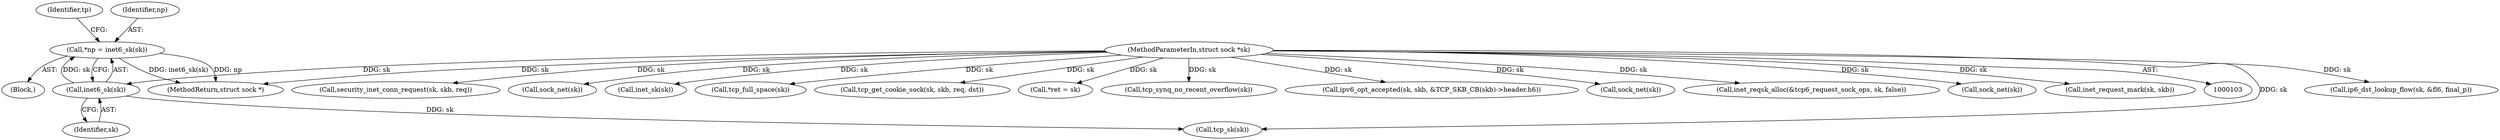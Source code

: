 digraph "0_linux_45f6fad84cc305103b28d73482b344d7f5b76f39_14@pointer" {
"1000111" [label="(Call,*np = inet6_sk(sk))"];
"1000113" [label="(Call,inet6_sk(sk))"];
"1000104" [label="(MethodParameterIn,struct sock *sk)"];
"1000496" [label="(Call,ip6_dst_lookup_flow(sk, &fl6, final_p))"];
"1000226" [label="(Call,security_inet_conn_request(sk, skb, req))"];
"1000542" [label="(Call,sock_net(sk))"];
"1000111" [label="(Call,*np = inet6_sk(sk))"];
"1000117" [label="(Identifier,tp)"];
"1000486" [label="(Call,inet_sk(sk))"];
"1000106" [label="(Block,)"];
"1000509" [label="(Call,tcp_full_space(sk))"];
"1000114" [label="(Identifier,sk)"];
"1000547" [label="(Call,tcp_get_cookie_sock(sk, skb, req, dst))"];
"1000560" [label="(MethodReturn,struct sock *)"];
"1000113" [label="(Call,inet6_sk(sk))"];
"1000118" [label="(Call,tcp_sk(sk))"];
"1000135" [label="(Call,*ret = sk)"];
"1000156" [label="(Call,tcp_synq_no_recent_overflow(sk))"];
"1000112" [label="(Identifier,np)"];
"1000269" [label="(Call,ipv6_opt_accepted(sk, skb, &TCP_SKB_CB(skb)->header.h6))"];
"1000172" [label="(Call,sock_net(sk))"];
"1000203" [label="(Call,inet_reqsk_alloc(&tcp6_request_sock_ops, sk, false))"];
"1000177" [label="(Call,sock_net(sk))"];
"1000351" [label="(Call,inet_request_mark(sk, skb))"];
"1000104" [label="(MethodParameterIn,struct sock *sk)"];
"1000111" -> "1000106"  [label="AST: "];
"1000111" -> "1000113"  [label="CFG: "];
"1000112" -> "1000111"  [label="AST: "];
"1000113" -> "1000111"  [label="AST: "];
"1000117" -> "1000111"  [label="CFG: "];
"1000111" -> "1000560"  [label="DDG: np"];
"1000111" -> "1000560"  [label="DDG: inet6_sk(sk)"];
"1000113" -> "1000111"  [label="DDG: sk"];
"1000113" -> "1000114"  [label="CFG: "];
"1000114" -> "1000113"  [label="AST: "];
"1000104" -> "1000113"  [label="DDG: sk"];
"1000113" -> "1000118"  [label="DDG: sk"];
"1000104" -> "1000103"  [label="AST: "];
"1000104" -> "1000560"  [label="DDG: sk"];
"1000104" -> "1000118"  [label="DDG: sk"];
"1000104" -> "1000135"  [label="DDG: sk"];
"1000104" -> "1000156"  [label="DDG: sk"];
"1000104" -> "1000172"  [label="DDG: sk"];
"1000104" -> "1000177"  [label="DDG: sk"];
"1000104" -> "1000203"  [label="DDG: sk"];
"1000104" -> "1000226"  [label="DDG: sk"];
"1000104" -> "1000269"  [label="DDG: sk"];
"1000104" -> "1000351"  [label="DDG: sk"];
"1000104" -> "1000486"  [label="DDG: sk"];
"1000104" -> "1000496"  [label="DDG: sk"];
"1000104" -> "1000509"  [label="DDG: sk"];
"1000104" -> "1000542"  [label="DDG: sk"];
"1000104" -> "1000547"  [label="DDG: sk"];
}
